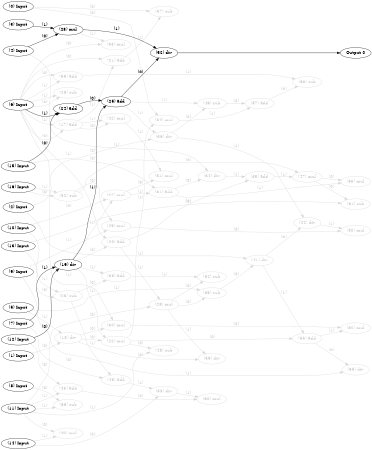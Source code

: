 digraph NeuralNetwork {
rankdir=LR;
size="4,3";
center = true;
node0 [label="(0) Input", color=black, labelfontcolor=black, fontcolor=black];
node1 [label="(1) Input", color=black, labelfontcolor=black, fontcolor=black];
node2 [label="(2) Input", color=black, labelfontcolor=black, fontcolor=black];
node3 [label="(3) Input", color=black, labelfontcolor=black, fontcolor=black];
node4 [label="(4) Input", color=black, labelfontcolor=black, fontcolor=black];
node5 [label="(5) Input", color=black, labelfontcolor=black, fontcolor=black];
node6 [label="(6) Input", color=black, labelfontcolor=black, fontcolor=black];
node7 [label="(7) Input", color=black, labelfontcolor=black, fontcolor=black];
node8 [label="(8) Input", color=black, labelfontcolor=black, fontcolor=black];
node9 [label="(9) Input", color=black, labelfontcolor=black, fontcolor=black];
node10 [label="(10) Input", color=black, labelfontcolor=black, fontcolor=black];
node11 [label="(11) Input", color=black, labelfontcolor=black, fontcolor=black];
node12 [label="(12) Input", color=black, labelfontcolor=black, fontcolor=black];
node13 [label="(13) Input", color=black, labelfontcolor=black, fontcolor=black];
node14 [label="(14) Input", color=black, labelfontcolor=black, fontcolor=black];
node15 [label="(15) Input", color=black, labelfontcolor=black, fontcolor=black];
node16 [label="(16) Input", color=black, labelfontcolor=black, fontcolor=black];
node17 [label="(17) add", color=lightgrey, labelfontcolor=lightgrey, fontcolor=lightgrey];
node6 -> node17 [label=" (0)", labelfontcolor=lightgrey, fontcolor=lightgrey, bold=true, color=lightgrey];
node6 -> node17 [label=" (1)", labelfontcolor=lightgrey, fontcolor=lightgrey, bold=true, color=lightgrey];
node18 [label="(18) div", color=lightgrey, labelfontcolor=lightgrey, fontcolor=lightgrey];
node1 -> node18 [label=" (0)", labelfontcolor=lightgrey, fontcolor=lightgrey, bold=true, color=lightgrey];
node5 -> node18 [label=" (1)", labelfontcolor=lightgrey, fontcolor=lightgrey, bold=true, color=lightgrey];
node19 [label="(19) div", color=black, labelfontcolor=black, fontcolor=black];
node12 -> node19 [label=" (0)", labelfontcolor=black, fontcolor=black, bold=true, color=black];
node7 -> node19 [label=" (1)", labelfontcolor=black, fontcolor=black, bold=true, color=black];
node20 [label="(20) add", color=lightgrey, labelfontcolor=lightgrey, fontcolor=lightgrey];
node19 -> node20 [label=" (0)", labelfontcolor=lightgrey, fontcolor=lightgrey, bold=true, color=lightgrey];
node6 -> node20 [label=" (1)", labelfontcolor=lightgrey, fontcolor=lightgrey, bold=true, color=lightgrey];
node21 [label="(21) add", color=lightgrey, labelfontcolor=lightgrey, fontcolor=lightgrey];
node6 -> node21 [label=" (0)", labelfontcolor=lightgrey, fontcolor=lightgrey, bold=true, color=lightgrey];
node17 -> node21 [label=" (1)", labelfontcolor=lightgrey, fontcolor=lightgrey, bold=true, color=lightgrey];
node22 [label="(22) mul", color=lightgrey, labelfontcolor=lightgrey, fontcolor=lightgrey];
node18 -> node22 [label=" (0)", labelfontcolor=lightgrey, fontcolor=lightgrey, bold=true, color=lightgrey];
node19 -> node22 [label=" (1)", labelfontcolor=lightgrey, fontcolor=lightgrey, bold=true, color=lightgrey];
node23 [label="(23) sub", color=lightgrey, labelfontcolor=lightgrey, fontcolor=lightgrey];
node13 -> node23 [label=" (0)", labelfontcolor=lightgrey, fontcolor=lightgrey, bold=true, color=lightgrey];
node10 -> node23 [label=" (1)", labelfontcolor=lightgrey, fontcolor=lightgrey, bold=true, color=lightgrey];
node24 [label="(24) add", color=black, labelfontcolor=black, fontcolor=black];
node15 -> node24 [label=" (0)", labelfontcolor=black, fontcolor=black, bold=true, color=black];
node6 -> node24 [label=" (1)", labelfontcolor=black, fontcolor=black, bold=true, color=black];
node25 [label="(25) add", color=black, labelfontcolor=black, fontcolor=black];
node24 -> node25 [label=" (0)", labelfontcolor=black, fontcolor=black, bold=true, color=black];
node19 -> node25 [label=" (1)", labelfontcolor=black, fontcolor=black, bold=true, color=black];
node26 [label="(26) sub", color=lightgrey, labelfontcolor=lightgrey, fontcolor=lightgrey];
node6 -> node26 [label=" (0)", labelfontcolor=lightgrey, fontcolor=lightgrey, bold=true, color=lightgrey];
node6 -> node26 [label=" (1)", labelfontcolor=lightgrey, fontcolor=lightgrey, bold=true, color=lightgrey];
node27 [label="(27) mul", color=lightgrey, labelfontcolor=lightgrey, fontcolor=lightgrey];
node10 -> node27 [label=" (0)", labelfontcolor=lightgrey, fontcolor=lightgrey, bold=true, color=lightgrey];
node19 -> node27 [label=" (1)", labelfontcolor=lightgrey, fontcolor=lightgrey, bold=true, color=lightgrey];
node28 [label="(28) mul", color=black, labelfontcolor=black, fontcolor=black];
node4 -> node28 [label=" (0)", labelfontcolor=black, fontcolor=black, bold=true, color=black];
node3 -> node28 [label=" (1)", labelfontcolor=black, fontcolor=black, bold=true, color=black];
node29 [label="(29) mul", color=lightgrey, labelfontcolor=lightgrey, fontcolor=lightgrey];
node11 -> node29 [label=" (0)", labelfontcolor=lightgrey, fontcolor=lightgrey, bold=true, color=lightgrey];
node20 -> node29 [label=" (1)", labelfontcolor=lightgrey, fontcolor=lightgrey, bold=true, color=lightgrey];
node30 [label="(30) mul", color=lightgrey, labelfontcolor=lightgrey, fontcolor=lightgrey];
node18 -> node30 [label=" (0)", labelfontcolor=lightgrey, fontcolor=lightgrey, bold=true, color=lightgrey];
node6 -> node30 [label=" (1)", labelfontcolor=lightgrey, fontcolor=lightgrey, bold=true, color=lightgrey];
node31 [label="(31) add", color=lightgrey, labelfontcolor=lightgrey, fontcolor=lightgrey];
node15 -> node31 [label=" (0)", labelfontcolor=lightgrey, fontcolor=lightgrey, bold=true, color=lightgrey];
node27 -> node31 [label=" (1)", labelfontcolor=lightgrey, fontcolor=lightgrey, bold=true, color=lightgrey];
node32 [label="(32) sub", color=lightgrey, labelfontcolor=lightgrey, fontcolor=lightgrey];
node16 -> node32 [label=" (0)", labelfontcolor=lightgrey, fontcolor=lightgrey, bold=true, color=lightgrey];
node16 -> node32 [label=" (1)", labelfontcolor=lightgrey, fontcolor=lightgrey, bold=true, color=lightgrey];
node33 [label="(33) mul", color=lightgrey, labelfontcolor=lightgrey, fontcolor=lightgrey];
node6 -> node33 [label=" (0)", labelfontcolor=lightgrey, fontcolor=lightgrey, bold=true, color=lightgrey];
node28 -> node33 [label=" (1)", labelfontcolor=lightgrey, fontcolor=lightgrey, bold=true, color=lightgrey];
node34 [label="(34) div", color=lightgrey, labelfontcolor=lightgrey, fontcolor=lightgrey];
node31 -> node34 [label=" (0)", labelfontcolor=lightgrey, fontcolor=lightgrey, bold=true, color=lightgrey];
node4 -> node34 [label=" (1)", labelfontcolor=lightgrey, fontcolor=lightgrey, bold=true, color=lightgrey];
node35 [label="(35) add", color=lightgrey, labelfontcolor=lightgrey, fontcolor=lightgrey];
node20 -> node35 [label=" (0)", labelfontcolor=lightgrey, fontcolor=lightgrey, bold=true, color=lightgrey];
node34 -> node35 [label=" (1)", labelfontcolor=lightgrey, fontcolor=lightgrey, bold=true, color=lightgrey];
node36 [label="(36) div", color=lightgrey, labelfontcolor=lightgrey, fontcolor=lightgrey];
node2 -> node36 [label=" (0)", labelfontcolor=lightgrey, fontcolor=lightgrey, bold=true, color=lightgrey];
node25 -> node36 [label=" (1)", labelfontcolor=lightgrey, fontcolor=lightgrey, bold=true, color=lightgrey];
node37 [label="(37) sub", color=lightgrey, labelfontcolor=lightgrey, fontcolor=lightgrey];
node0 -> node37 [label=" (0)", labelfontcolor=lightgrey, fontcolor=lightgrey, bold=true, color=lightgrey];
node21 -> node37 [label=" (1)", labelfontcolor=lightgrey, fontcolor=lightgrey, bold=true, color=lightgrey];
node38 [label="(38) add", color=lightgrey, labelfontcolor=lightgrey, fontcolor=lightgrey];
node23 -> node38 [label=" (0)", labelfontcolor=lightgrey, fontcolor=lightgrey, bold=true, color=lightgrey];
node19 -> node38 [label=" (1)", labelfontcolor=lightgrey, fontcolor=lightgrey, bold=true, color=lightgrey];
node39 [label="(39) sub", color=lightgrey, labelfontcolor=lightgrey, fontcolor=lightgrey];
node29 -> node39 [label=" (0)", labelfontcolor=lightgrey, fontcolor=lightgrey, bold=true, color=lightgrey];
node5 -> node39 [label=" (1)", labelfontcolor=lightgrey, fontcolor=lightgrey, bold=true, color=lightgrey];
node40 [label="(40) mul", color=lightgrey, labelfontcolor=lightgrey, fontcolor=lightgrey];
node11 -> node40 [label=" (0)", labelfontcolor=lightgrey, fontcolor=lightgrey, bold=true, color=lightgrey];
node14 -> node40 [label=" (1)", labelfontcolor=lightgrey, fontcolor=lightgrey, bold=true, color=lightgrey];
node41 [label="(41) div", color=lightgrey, labelfontcolor=lightgrey, fontcolor=lightgrey];
node39 -> node41 [label=" (0)", labelfontcolor=lightgrey, fontcolor=lightgrey, bold=true, color=lightgrey];
node2 -> node41 [label=" (1)", labelfontcolor=lightgrey, fontcolor=lightgrey, bold=true, color=lightgrey];
node42 [label="(42) mul", color=lightgrey, labelfontcolor=lightgrey, fontcolor=lightgrey];
node17 -> node42 [label=" (0)", labelfontcolor=lightgrey, fontcolor=lightgrey, bold=true, color=lightgrey];
node17 -> node42 [label=" (1)", labelfontcolor=lightgrey, fontcolor=lightgrey, bold=true, color=lightgrey];
node43 [label="(43) add", color=lightgrey, labelfontcolor=lightgrey, fontcolor=lightgrey];
node12 -> node43 [label=" (0)", labelfontcolor=lightgrey, fontcolor=lightgrey, bold=true, color=lightgrey];
node11 -> node43 [label=" (1)", labelfontcolor=lightgrey, fontcolor=lightgrey, bold=true, color=lightgrey];
node44 [label="(44) div", color=lightgrey, labelfontcolor=lightgrey, fontcolor=lightgrey];
node41 -> node44 [label=" (0)", labelfontcolor=lightgrey, fontcolor=lightgrey, bold=true, color=lightgrey];
node36 -> node44 [label=" (1)", labelfontcolor=lightgrey, fontcolor=lightgrey, bold=true, color=lightgrey];
node45 [label="(45) add", color=lightgrey, labelfontcolor=lightgrey, fontcolor=lightgrey];
node7 -> node45 [label=" (0)", labelfontcolor=lightgrey, fontcolor=lightgrey, bold=true, color=lightgrey];
node23 -> node45 [label=" (1)", labelfontcolor=lightgrey, fontcolor=lightgrey, bold=true, color=lightgrey];
node46 [label="(46) sub", color=lightgrey, labelfontcolor=lightgrey, fontcolor=lightgrey];
node36 -> node46 [label=" (0)", labelfontcolor=lightgrey, fontcolor=lightgrey, bold=true, color=lightgrey];
node25 -> node46 [label=" (1)", labelfontcolor=lightgrey, fontcolor=lightgrey, bold=true, color=lightgrey];
node47 [label="(47) mul", color=lightgrey, labelfontcolor=lightgrey, fontcolor=lightgrey];
node32 -> node47 [label=" (0)", labelfontcolor=lightgrey, fontcolor=lightgrey, bold=true, color=lightgrey];
node35 -> node47 [label=" (1)", labelfontcolor=lightgrey, fontcolor=lightgrey, bold=true, color=lightgrey];
node48 [label="(48) sub", color=lightgrey, labelfontcolor=lightgrey, fontcolor=lightgrey];
node22 -> node48 [label=" (0)", labelfontcolor=lightgrey, fontcolor=lightgrey, bold=true, color=lightgrey];
node11 -> node48 [label=" (1)", labelfontcolor=lightgrey, fontcolor=lightgrey, bold=true, color=lightgrey];
node49 [label="(49) mul", color=lightgrey, labelfontcolor=lightgrey, fontcolor=lightgrey];
node32 -> node49 [label=" (0)", labelfontcolor=lightgrey, fontcolor=lightgrey, bold=true, color=lightgrey];
node9 -> node49 [label=" (1)", labelfontcolor=lightgrey, fontcolor=lightgrey, bold=true, color=lightgrey];
node50 [label="(50) mul", color=lightgrey, labelfontcolor=lightgrey, fontcolor=lightgrey];
node49 -> node50 [label=" (0)", labelfontcolor=lightgrey, fontcolor=lightgrey, bold=true, color=lightgrey];
node44 -> node50 [label=" (1)", labelfontcolor=lightgrey, fontcolor=lightgrey, bold=true, color=lightgrey];
node51 [label="(51) mul", color=lightgrey, labelfontcolor=lightgrey, fontcolor=lightgrey];
node27 -> node51 [label=" (0)", labelfontcolor=lightgrey, fontcolor=lightgrey, bold=true, color=lightgrey];
node42 -> node51 [label=" (1)", labelfontcolor=lightgrey, fontcolor=lightgrey, bold=true, color=lightgrey];
node52 [label="(52) div", color=black, labelfontcolor=black, fontcolor=black];
node25 -> node52 [label=" (0)", labelfontcolor=black, fontcolor=black, bold=true, color=black];
node28 -> node52 [label=" (1)", labelfontcolor=black, fontcolor=black, bold=true, color=black];
node53 [label="(53) mul", color=lightgrey, labelfontcolor=lightgrey, fontcolor=lightgrey];
node47 -> node53 [label=" (0)", labelfontcolor=lightgrey, fontcolor=lightgrey, bold=true, color=lightgrey];
node31 -> node53 [label=" (1)", labelfontcolor=lightgrey, fontcolor=lightgrey, bold=true, color=lightgrey];
node54 [label="(54) mul", color=lightgrey, labelfontcolor=lightgrey, fontcolor=lightgrey];
node0 -> node54 [label=" (0)", labelfontcolor=lightgrey, fontcolor=lightgrey, bold=true, color=lightgrey];
node22 -> node54 [label=" (1)", labelfontcolor=lightgrey, fontcolor=lightgrey, bold=true, color=lightgrey];
node55 [label="(55) add", color=lightgrey, labelfontcolor=lightgrey, fontcolor=lightgrey];
node22 -> node55 [label=" (0)", labelfontcolor=lightgrey, fontcolor=lightgrey, bold=true, color=lightgrey];
node41 -> node55 [label=" (1)", labelfontcolor=lightgrey, fontcolor=lightgrey, bold=true, color=lightgrey];
node56 [label="(56) add", color=lightgrey, labelfontcolor=lightgrey, fontcolor=lightgrey];
node6 -> node56 [label=" (0)", labelfontcolor=lightgrey, fontcolor=lightgrey, bold=true, color=lightgrey];
node6 -> node56 [label=" (1)", labelfontcolor=lightgrey, fontcolor=lightgrey, bold=true, color=lightgrey];
node57 [label="(57) add", color=lightgrey, labelfontcolor=lightgrey, fontcolor=lightgrey];
node46 -> node57 [label=" (0)", labelfontcolor=lightgrey, fontcolor=lightgrey, bold=true, color=lightgrey];
node54 -> node57 [label=" (1)", labelfontcolor=lightgrey, fontcolor=lightgrey, bold=true, color=lightgrey];
node58 [label="(58) div", color=lightgrey, labelfontcolor=lightgrey, fontcolor=lightgrey];
node14 -> node58 [label=" (0)", labelfontcolor=lightgrey, fontcolor=lightgrey, bold=true, color=lightgrey];
node45 -> node58 [label=" (1)", labelfontcolor=lightgrey, fontcolor=lightgrey, bold=true, color=lightgrey];
node59 [label="(59) div", color=lightgrey, labelfontcolor=lightgrey, fontcolor=lightgrey];
node18 -> node59 [label=" (0)", labelfontcolor=lightgrey, fontcolor=lightgrey, bold=true, color=lightgrey];
node29 -> node59 [label=" (1)", labelfontcolor=lightgrey, fontcolor=lightgrey, bold=true, color=lightgrey];
node60 [label="(60) mul", color=lightgrey, labelfontcolor=lightgrey, fontcolor=lightgrey];
node43 -> node60 [label=" (0)", labelfontcolor=lightgrey, fontcolor=lightgrey, bold=true, color=lightgrey];
node58 -> node60 [label=" (1)", labelfontcolor=lightgrey, fontcolor=lightgrey, bold=true, color=lightgrey];
node61 [label="(61) sub", color=lightgrey, labelfontcolor=lightgrey, fontcolor=lightgrey];
node47 -> node61 [label=" (0)", labelfontcolor=lightgrey, fontcolor=lightgrey, bold=true, color=lightgrey];
node13 -> node61 [label=" (1)", labelfontcolor=lightgrey, fontcolor=lightgrey, bold=true, color=lightgrey];
node62 [label="(62) mul", color=lightgrey, labelfontcolor=lightgrey, fontcolor=lightgrey];
node30 -> node62 [label=" (0)", labelfontcolor=lightgrey, fontcolor=lightgrey, bold=true, color=lightgrey];
node55 -> node62 [label=" (1)", labelfontcolor=lightgrey, fontcolor=lightgrey, bold=true, color=lightgrey];
node63 [label="(63) sub", color=lightgrey, labelfontcolor=lightgrey, fontcolor=lightgrey];
node57 -> node63 [label=" (0)", labelfontcolor=lightgrey, fontcolor=lightgrey, bold=true, color=lightgrey];
node56 -> node63 [label=" (1)", labelfontcolor=lightgrey, fontcolor=lightgrey, bold=true, color=lightgrey];
node64 [label="(64) sub", color=lightgrey, labelfontcolor=lightgrey, fontcolor=lightgrey];
node29 -> node64 [label=" (0)", labelfontcolor=lightgrey, fontcolor=lightgrey, bold=true, color=lightgrey];
node38 -> node64 [label=" (1)", labelfontcolor=lightgrey, fontcolor=lightgrey, bold=true, color=lightgrey];
node65 [label="(65) div", color=lightgrey, labelfontcolor=lightgrey, fontcolor=lightgrey];
node55 -> node65 [label=" (0)", labelfontcolor=lightgrey, fontcolor=lightgrey, bold=true, color=lightgrey];
node9 -> node65 [label=" (1)", labelfontcolor=lightgrey, fontcolor=lightgrey, bold=true, color=lightgrey];
node66 [label="(66) sub", color=lightgrey, labelfontcolor=lightgrey, fontcolor=lightgrey];
node8 -> node66 [label=" (0)", labelfontcolor=lightgrey, fontcolor=lightgrey, bold=true, color=lightgrey];
node11 -> node66 [label=" (1)", labelfontcolor=lightgrey, fontcolor=lightgrey, bold=true, color=lightgrey];
node67 [label="Output 0", color=black, labelfontcolor=black, fontcolor=black];
node52 -> node67 [labelfontcolor=black, fontcolor=black, bold=true, color=black];
{ rank = source; "node0"; "node1"; "node2"; "node3"; "node4"; "node5"; "node6"; "node7"; "node8"; "node9"; "node10"; "node11"; "node12"; "node13"; "node14"; "node15"; "node16"; }
{ rank = max;"node67"; }
}